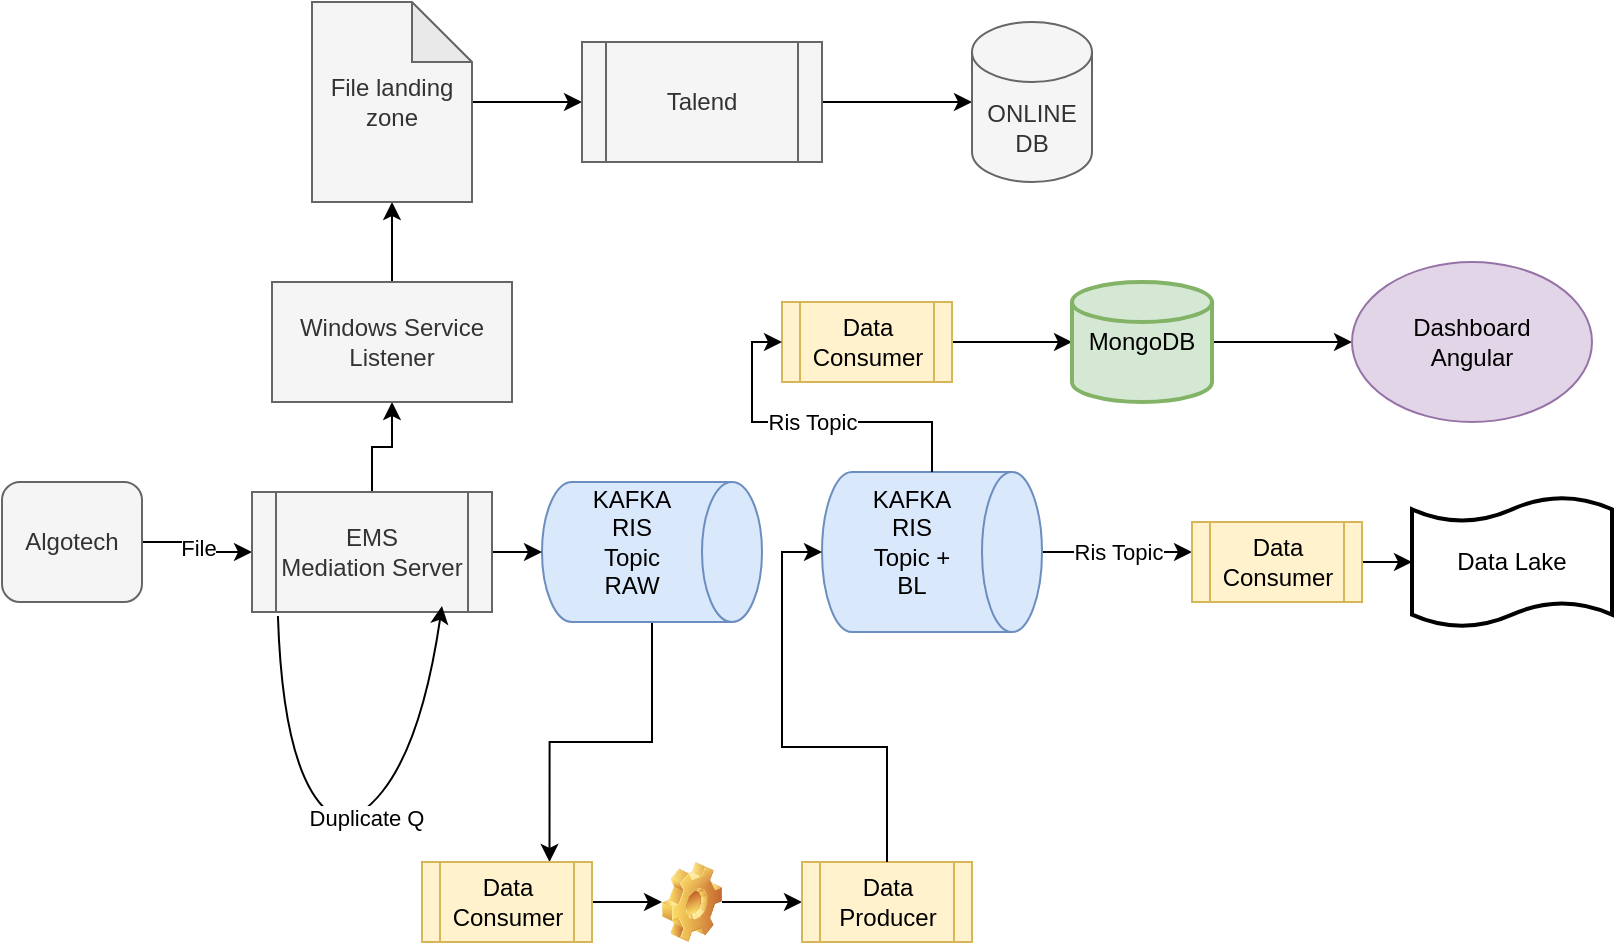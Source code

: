 <mxfile version="23.1.8" type="github">
  <diagram id="0NTTmh2iyiqxCogNluD7" name="Page-1">
    <mxGraphModel dx="794" dy="420" grid="1" gridSize="10" guides="1" tooltips="1" connect="1" arrows="1" fold="1" page="1" pageScale="1" pageWidth="827" pageHeight="1169" math="0" shadow="0">
      <root>
        <mxCell id="0" />
        <mxCell id="1" parent="0" />
        <mxCell id="7fbON9FyK3qlaKiMJJiq-4" style="edgeStyle=orthogonalEdgeStyle;rounded=0;orthogonalLoop=1;jettySize=auto;html=1;entryX=0.75;entryY=0;entryDx=0;entryDy=0;" edge="1" parent="1" source="7fbON9FyK3qlaKiMJJiq-1" target="7fbON9FyK3qlaKiMJJiq-3">
          <mxGeometry relative="1" as="geometry" />
        </mxCell>
        <mxCell id="7fbON9FyK3qlaKiMJJiq-1" value="" style="shape=cylinder3;whiteSpace=wrap;html=1;boundedLbl=1;backgroundOutline=1;size=15;rotation=90;align=center;verticalAlign=middle;fillColor=#dae8fc;strokeColor=#6c8ebf;" vertex="1" parent="1">
          <mxGeometry x="295" y="300" width="70" height="110" as="geometry" />
        </mxCell>
        <mxCell id="VKW26C8YoAphQuPjR-Y2-3" value="File" style="edgeStyle=orthogonalEdgeStyle;rounded=0;orthogonalLoop=1;jettySize=auto;html=1;" parent="1" source="VKW26C8YoAphQuPjR-Y2-1" target="VKW26C8YoAphQuPjR-Y2-2" edge="1">
          <mxGeometry relative="1" as="geometry" />
        </mxCell>
        <mxCell id="VKW26C8YoAphQuPjR-Y2-1" value="Algotech" style="rounded=1;whiteSpace=wrap;html=1;fillColor=#f5f5f5;strokeColor=#666666;fontColor=#333333;" parent="1" vertex="1">
          <mxGeometry x="5" y="320" width="70" height="60" as="geometry" />
        </mxCell>
        <mxCell id="VKW26C8YoAphQuPjR-Y2-7" value="" style="edgeStyle=orthogonalEdgeStyle;rounded=0;orthogonalLoop=1;jettySize=auto;html=1;entryX=0.5;entryY=1;entryDx=0;entryDy=0;entryPerimeter=0;" parent="1" source="VKW26C8YoAphQuPjR-Y2-2" target="7fbON9FyK3qlaKiMJJiq-1" edge="1">
          <mxGeometry relative="1" as="geometry">
            <mxPoint x="265" y="310" as="targetPoint" />
          </mxGeometry>
        </mxCell>
        <mxCell id="VKW26C8YoAphQuPjR-Y2-10" value="" style="edgeStyle=orthogonalEdgeStyle;rounded=0;orthogonalLoop=1;jettySize=auto;html=1;" parent="1" source="VKW26C8YoAphQuPjR-Y2-2" target="VKW26C8YoAphQuPjR-Y2-9" edge="1">
          <mxGeometry relative="1" as="geometry" />
        </mxCell>
        <mxCell id="VKW26C8YoAphQuPjR-Y2-2" value="EMS&lt;br&gt;Mediation Server" style="shape=process;whiteSpace=wrap;html=1;backgroundOutline=1;fillColor=#f5f5f5;strokeColor=#666666;fontColor=#333333;" parent="1" vertex="1">
          <mxGeometry x="130" y="325" width="120" height="60" as="geometry" />
        </mxCell>
        <mxCell id="VKW26C8YoAphQuPjR-Y2-4" value="" style="curved=1;endArrow=classic;html=1;exitX=0.108;exitY=1.033;exitDx=0;exitDy=0;exitPerimeter=0;" parent="1" source="VKW26C8YoAphQuPjR-Y2-2" edge="1">
          <mxGeometry width="50" height="50" relative="1" as="geometry">
            <mxPoint x="185" y="470" as="sourcePoint" />
            <mxPoint x="225" y="382" as="targetPoint" />
            <Array as="points">
              <mxPoint x="145" y="450" />
              <mxPoint x="175" y="500" />
              <mxPoint x="215" y="450" />
            </Array>
          </mxGeometry>
        </mxCell>
        <mxCell id="VKW26C8YoAphQuPjR-Y2-5" value="Duplicate Q" style="edgeLabel;html=1;align=center;verticalAlign=middle;resizable=0;points=[];" parent="VKW26C8YoAphQuPjR-Y2-4" vertex="1" connectable="0">
          <mxGeometry x="0.117" y="-2" relative="1" as="geometry">
            <mxPoint x="-3" y="3" as="offset" />
          </mxGeometry>
        </mxCell>
        <mxCell id="VKW26C8YoAphQuPjR-Y2-25" value="Ris Topic" style="edgeStyle=orthogonalEdgeStyle;rounded=0;orthogonalLoop=1;jettySize=auto;html=1;" parent="1" source="VKW26C8YoAphQuPjR-Y2-6" target="VKW26C8YoAphQuPjR-Y2-23" edge="1">
          <mxGeometry relative="1" as="geometry">
            <Array as="points">
              <mxPoint x="470" y="410" />
            </Array>
          </mxGeometry>
        </mxCell>
        <mxCell id="VKW26C8YoAphQuPjR-Y2-6" value="" style="shape=cylinder3;whiteSpace=wrap;html=1;boundedLbl=1;backgroundOutline=1;size=15;rotation=90;align=center;verticalAlign=middle;fillColor=#dae8fc;strokeColor=#6c8ebf;" parent="1" vertex="1">
          <mxGeometry x="430" y="300" width="80" height="110" as="geometry" />
        </mxCell>
        <mxCell id="VKW26C8YoAphQuPjR-Y2-8" value="KAFKA&lt;br&gt;RIS Topic RAW" style="text;html=1;strokeColor=none;fillColor=none;align=center;verticalAlign=middle;whiteSpace=wrap;rounded=0;" parent="1" vertex="1">
          <mxGeometry x="300" y="340" width="40" height="20" as="geometry" />
        </mxCell>
        <mxCell id="VKW26C8YoAphQuPjR-Y2-13" value="" style="edgeStyle=orthogonalEdgeStyle;rounded=0;orthogonalLoop=1;jettySize=auto;html=1;" parent="1" source="VKW26C8YoAphQuPjR-Y2-9" target="VKW26C8YoAphQuPjR-Y2-12" edge="1">
          <mxGeometry relative="1" as="geometry" />
        </mxCell>
        <mxCell id="VKW26C8YoAphQuPjR-Y2-9" value="Windows Service&lt;br&gt;Listener" style="rounded=0;whiteSpace=wrap;html=1;verticalAlign=middle;fillColor=#f5f5f5;strokeColor=#666666;fontColor=#333333;" parent="1" vertex="1">
          <mxGeometry x="140" y="220" width="120" height="60" as="geometry" />
        </mxCell>
        <mxCell id="VKW26C8YoAphQuPjR-Y2-15" value="" style="edgeStyle=orthogonalEdgeStyle;rounded=0;orthogonalLoop=1;jettySize=auto;html=1;" parent="1" source="VKW26C8YoAphQuPjR-Y2-12" target="VKW26C8YoAphQuPjR-Y2-14" edge="1">
          <mxGeometry relative="1" as="geometry" />
        </mxCell>
        <mxCell id="VKW26C8YoAphQuPjR-Y2-12" value="File landing zone" style="shape=note;whiteSpace=wrap;html=1;backgroundOutline=1;darkOpacity=0.05;verticalAlign=middle;fillColor=#f5f5f5;strokeColor=#666666;fontColor=#333333;" parent="1" vertex="1">
          <mxGeometry x="160" y="80" width="80" height="100" as="geometry" />
        </mxCell>
        <mxCell id="VKW26C8YoAphQuPjR-Y2-17" value="" style="edgeStyle=orthogonalEdgeStyle;rounded=0;orthogonalLoop=1;jettySize=auto;html=1;" parent="1" source="VKW26C8YoAphQuPjR-Y2-14" target="VKW26C8YoAphQuPjR-Y2-16" edge="1">
          <mxGeometry relative="1" as="geometry" />
        </mxCell>
        <mxCell id="VKW26C8YoAphQuPjR-Y2-14" value="Talend" style="shape=process;whiteSpace=wrap;html=1;backgroundOutline=1;verticalAlign=middle;fillColor=#f5f5f5;strokeColor=#666666;fontColor=#333333;" parent="1" vertex="1">
          <mxGeometry x="295" y="100" width="120" height="60" as="geometry" />
        </mxCell>
        <mxCell id="VKW26C8YoAphQuPjR-Y2-16" value="ONLINE&lt;br&gt;DB" style="shape=cylinder3;whiteSpace=wrap;html=1;boundedLbl=1;backgroundOutline=1;size=15;verticalAlign=middle;fillColor=#f5f5f5;strokeColor=#666666;fontColor=#333333;" parent="1" vertex="1">
          <mxGeometry x="490" y="90" width="60" height="80" as="geometry" />
        </mxCell>
        <mxCell id="VKW26C8YoAphQuPjR-Y2-32" value="" style="edgeStyle=orthogonalEdgeStyle;rounded=0;orthogonalLoop=1;jettySize=auto;html=1;" parent="1" source="VKW26C8YoAphQuPjR-Y2-18" target="VKW26C8YoAphQuPjR-Y2-29" edge="1">
          <mxGeometry relative="1" as="geometry" />
        </mxCell>
        <mxCell id="VKW26C8YoAphQuPjR-Y2-18" value="Data Consumer" style="shape=process;whiteSpace=wrap;html=1;backgroundOutline=1;verticalAlign=middle;fillColor=#fff2cc;strokeColor=#d6b656;" parent="1" vertex="1">
          <mxGeometry x="395" y="230" width="85" height="40" as="geometry" />
        </mxCell>
        <mxCell id="VKW26C8YoAphQuPjR-Y2-28" value="" style="edgeStyle=orthogonalEdgeStyle;rounded=0;orthogonalLoop=1;jettySize=auto;html=1;" parent="1" source="VKW26C8YoAphQuPjR-Y2-23" target="VKW26C8YoAphQuPjR-Y2-27" edge="1">
          <mxGeometry relative="1" as="geometry" />
        </mxCell>
        <mxCell id="VKW26C8YoAphQuPjR-Y2-23" value="Data&lt;br&gt;Consumer" style="shape=process;whiteSpace=wrap;html=1;backgroundOutline=1;verticalAlign=middle;fillColor=#fff2cc;strokeColor=#d6b656;" parent="1" vertex="1">
          <mxGeometry x="600" y="340" width="85" height="40" as="geometry" />
        </mxCell>
        <mxCell id="VKW26C8YoAphQuPjR-Y2-27" value="Data Lake" style="shape=tape;whiteSpace=wrap;html=1;strokeWidth=2;size=0.19;verticalAlign=middle;" parent="1" vertex="1">
          <mxGeometry x="710" y="327.5" width="100" height="65" as="geometry" />
        </mxCell>
        <mxCell id="VKW26C8YoAphQuPjR-Y2-35" value="" style="edgeStyle=orthogonalEdgeStyle;rounded=0;orthogonalLoop=1;jettySize=auto;html=1;" parent="1" source="VKW26C8YoAphQuPjR-Y2-29" target="VKW26C8YoAphQuPjR-Y2-34" edge="1">
          <mxGeometry relative="1" as="geometry" />
        </mxCell>
        <mxCell id="VKW26C8YoAphQuPjR-Y2-29" value="MongoDB" style="strokeWidth=2;html=1;shape=mxgraph.flowchart.database;whiteSpace=wrap;verticalAlign=middle;fillColor=#d5e8d4;strokeColor=#82b366;" parent="1" vertex="1">
          <mxGeometry x="540" y="220" width="70" height="60" as="geometry" />
        </mxCell>
        <mxCell id="VKW26C8YoAphQuPjR-Y2-34" value="Dashboard&lt;br&gt;Angular" style="ellipse;whiteSpace=wrap;html=1;verticalAlign=middle;fillColor=#e1d5e7;strokeColor=#9673a6;" parent="1" vertex="1">
          <mxGeometry x="680" y="210" width="120" height="80" as="geometry" />
        </mxCell>
        <mxCell id="7fbON9FyK3qlaKiMJJiq-2" value="KAFKA&lt;br&gt;RIS Topic + BL" style="text;html=1;strokeColor=none;fillColor=none;align=center;verticalAlign=middle;whiteSpace=wrap;rounded=0;" vertex="1" parent="1">
          <mxGeometry x="440" y="340" width="40" height="20" as="geometry" />
        </mxCell>
        <mxCell id="7fbON9FyK3qlaKiMJJiq-6" style="edgeStyle=orthogonalEdgeStyle;rounded=0;orthogonalLoop=1;jettySize=auto;html=1;" edge="1" parent="1" source="7fbON9FyK3qlaKiMJJiq-3" target="7fbON9FyK3qlaKiMJJiq-5">
          <mxGeometry relative="1" as="geometry" />
        </mxCell>
        <mxCell id="7fbON9FyK3qlaKiMJJiq-3" value="Data Consumer" style="shape=process;whiteSpace=wrap;html=1;backgroundOutline=1;verticalAlign=middle;fillColor=#fff2cc;strokeColor=#d6b656;" vertex="1" parent="1">
          <mxGeometry x="215" y="510" width="85" height="40" as="geometry" />
        </mxCell>
        <mxCell id="7fbON9FyK3qlaKiMJJiq-9" style="edgeStyle=orthogonalEdgeStyle;rounded=0;orthogonalLoop=1;jettySize=auto;html=1;" edge="1" parent="1" source="7fbON9FyK3qlaKiMJJiq-5" target="7fbON9FyK3qlaKiMJJiq-7">
          <mxGeometry relative="1" as="geometry" />
        </mxCell>
        <mxCell id="7fbON9FyK3qlaKiMJJiq-5" value="" style="shape=image;html=1;verticalLabelPosition=bottom;verticalAlign=top;imageAspect=0;image=img/clipart/Gear_128x128.png" vertex="1" parent="1">
          <mxGeometry x="335" y="510" width="30" height="40" as="geometry" />
        </mxCell>
        <mxCell id="7fbON9FyK3qlaKiMJJiq-7" value="Data Producer" style="shape=process;whiteSpace=wrap;html=1;backgroundOutline=1;verticalAlign=middle;fillColor=#fff2cc;strokeColor=#d6b656;" vertex="1" parent="1">
          <mxGeometry x="405" y="510" width="85" height="40" as="geometry" />
        </mxCell>
        <mxCell id="7fbON9FyK3qlaKiMJJiq-11" value="Ris Topic" style="edgeStyle=orthogonalEdgeStyle;rounded=0;orthogonalLoop=1;jettySize=auto;html=1;entryX=0;entryY=0.5;entryDx=0;entryDy=0;" edge="1" parent="1" source="VKW26C8YoAphQuPjR-Y2-6" target="VKW26C8YoAphQuPjR-Y2-18">
          <mxGeometry relative="1" as="geometry">
            <mxPoint x="480" y="385" as="sourcePoint" />
            <mxPoint x="630" y="517" as="targetPoint" />
            <Array as="points">
              <mxPoint x="380" y="290" />
              <mxPoint x="380" y="250" />
            </Array>
          </mxGeometry>
        </mxCell>
        <mxCell id="7fbON9FyK3qlaKiMJJiq-12" style="edgeStyle=orthogonalEdgeStyle;rounded=0;orthogonalLoop=1;jettySize=auto;html=1;entryX=0.5;entryY=1;entryDx=0;entryDy=0;entryPerimeter=0;" edge="1" parent="1" source="7fbON9FyK3qlaKiMJJiq-7" target="VKW26C8YoAphQuPjR-Y2-6">
          <mxGeometry relative="1" as="geometry" />
        </mxCell>
      </root>
    </mxGraphModel>
  </diagram>
</mxfile>
